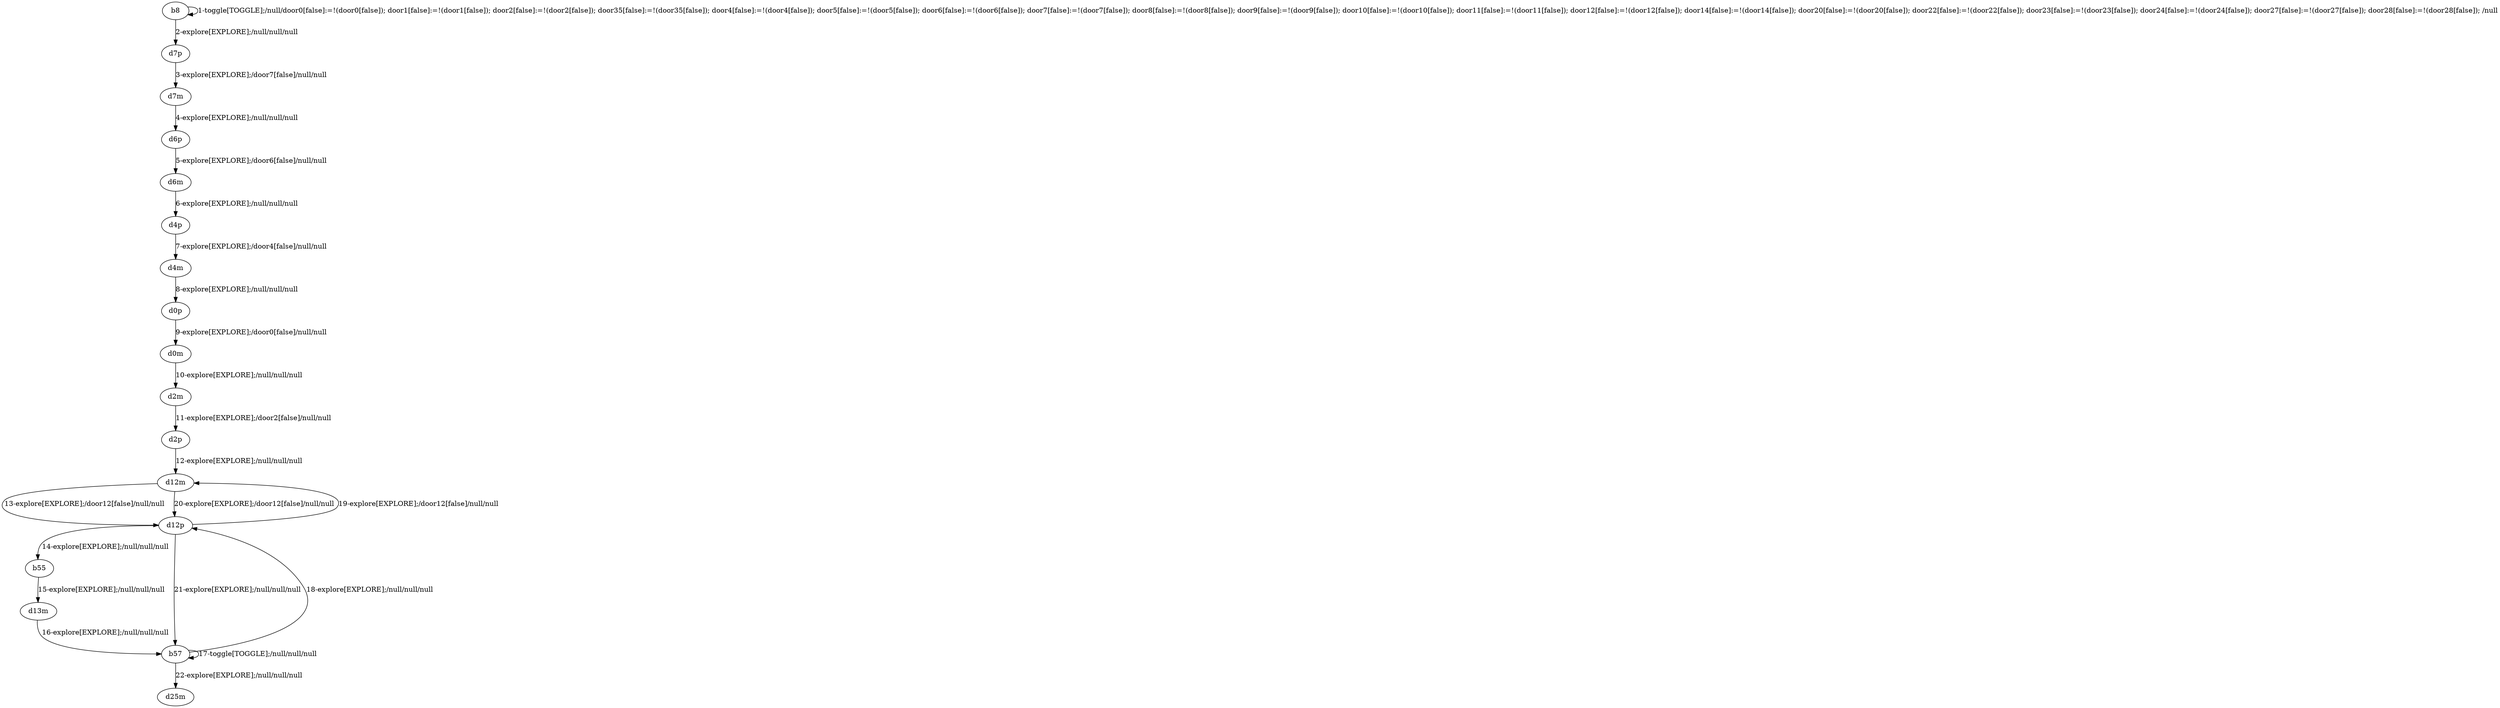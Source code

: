 # Total number of goals covered by this test: 4
# b55 --> d13m
# b57 --> d12p
# d12p --> d12m
# b57 --> b57

digraph g {
"b8" -> "b8" [label = "1-toggle[TOGGLE];/null/door0[false]:=!(door0[false]); door1[false]:=!(door1[false]); door2[false]:=!(door2[false]); door35[false]:=!(door35[false]); door4[false]:=!(door4[false]); door5[false]:=!(door5[false]); door6[false]:=!(door6[false]); door7[false]:=!(door7[false]); door8[false]:=!(door8[false]); door9[false]:=!(door9[false]); door10[false]:=!(door10[false]); door11[false]:=!(door11[false]); door12[false]:=!(door12[false]); door14[false]:=!(door14[false]); door20[false]:=!(door20[false]); door22[false]:=!(door22[false]); door23[false]:=!(door23[false]); door24[false]:=!(door24[false]); door27[false]:=!(door27[false]); door28[false]:=!(door28[false]); /null"];
"b8" -> "d7p" [label = "2-explore[EXPLORE];/null/null/null"];
"d7p" -> "d7m" [label = "3-explore[EXPLORE];/door7[false]/null/null"];
"d7m" -> "d6p" [label = "4-explore[EXPLORE];/null/null/null"];
"d6p" -> "d6m" [label = "5-explore[EXPLORE];/door6[false]/null/null"];
"d6m" -> "d4p" [label = "6-explore[EXPLORE];/null/null/null"];
"d4p" -> "d4m" [label = "7-explore[EXPLORE];/door4[false]/null/null"];
"d4m" -> "d0p" [label = "8-explore[EXPLORE];/null/null/null"];
"d0p" -> "d0m" [label = "9-explore[EXPLORE];/door0[false]/null/null"];
"d0m" -> "d2m" [label = "10-explore[EXPLORE];/null/null/null"];
"d2m" -> "d2p" [label = "11-explore[EXPLORE];/door2[false]/null/null"];
"d2p" -> "d12m" [label = "12-explore[EXPLORE];/null/null/null"];
"d12m" -> "d12p" [label = "13-explore[EXPLORE];/door12[false]/null/null"];
"d12p" -> "b55" [label = "14-explore[EXPLORE];/null/null/null"];
"b55" -> "d13m" [label = "15-explore[EXPLORE];/null/null/null"];
"d13m" -> "b57" [label = "16-explore[EXPLORE];/null/null/null"];
"b57" -> "b57" [label = "17-toggle[TOGGLE];/null/null/null"];
"b57" -> "d12p" [label = "18-explore[EXPLORE];/null/null/null"];
"d12p" -> "d12m" [label = "19-explore[EXPLORE];/door12[false]/null/null"];
"d12m" -> "d12p" [label = "20-explore[EXPLORE];/door12[false]/null/null"];
"d12p" -> "b57" [label = "21-explore[EXPLORE];/null/null/null"];
"b57" -> "d25m" [label = "22-explore[EXPLORE];/null/null/null"];
}